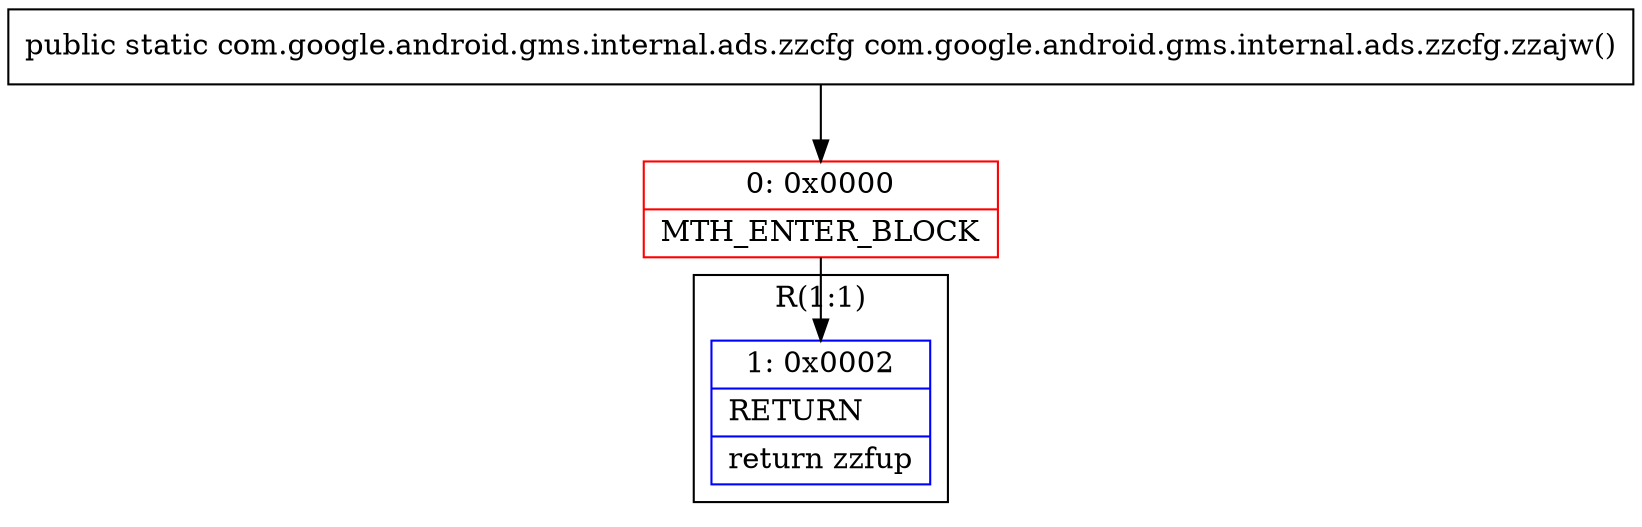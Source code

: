 digraph "CFG forcom.google.android.gms.internal.ads.zzcfg.zzajw()Lcom\/google\/android\/gms\/internal\/ads\/zzcfg;" {
subgraph cluster_Region_1241816253 {
label = "R(1:1)";
node [shape=record,color=blue];
Node_1 [shape=record,label="{1\:\ 0x0002|RETURN\l|return zzfup\l}"];
}
Node_0 [shape=record,color=red,label="{0\:\ 0x0000|MTH_ENTER_BLOCK\l}"];
MethodNode[shape=record,label="{public static com.google.android.gms.internal.ads.zzcfg com.google.android.gms.internal.ads.zzcfg.zzajw() }"];
MethodNode -> Node_0;
Node_0 -> Node_1;
}

